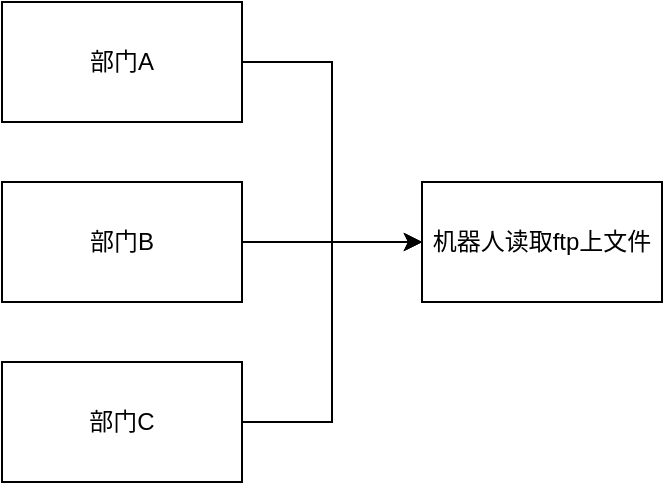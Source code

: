 <mxfile version="21.0.6" type="github">
  <diagram name="第 1 页" id="OO-Optd6g2HfAG82itDb">
    <mxGraphModel dx="1462" dy="901" grid="1" gridSize="10" guides="1" tooltips="1" connect="1" arrows="1" fold="1" page="1" pageScale="1" pageWidth="827" pageHeight="1169" math="0" shadow="0">
      <root>
        <mxCell id="0" />
        <mxCell id="1" parent="0" />
        <mxCell id="pAe3NpSyUs_MQzeOcdK5-5" style="edgeStyle=orthogonalEdgeStyle;rounded=0;orthogonalLoop=1;jettySize=auto;html=1;exitX=1;exitY=0.5;exitDx=0;exitDy=0;entryX=0;entryY=0.5;entryDx=0;entryDy=0;" edge="1" parent="1" source="pAe3NpSyUs_MQzeOcdK5-1" target="pAe3NpSyUs_MQzeOcdK5-4">
          <mxGeometry relative="1" as="geometry" />
        </mxCell>
        <mxCell id="pAe3NpSyUs_MQzeOcdK5-1" value="部门A" style="rounded=0;whiteSpace=wrap;html=1;" vertex="1" parent="1">
          <mxGeometry x="40" y="150" width="120" height="60" as="geometry" />
        </mxCell>
        <mxCell id="pAe3NpSyUs_MQzeOcdK5-6" style="edgeStyle=orthogonalEdgeStyle;rounded=0;orthogonalLoop=1;jettySize=auto;html=1;exitX=1;exitY=0.5;exitDx=0;exitDy=0;" edge="1" parent="1" source="pAe3NpSyUs_MQzeOcdK5-2">
          <mxGeometry relative="1" as="geometry">
            <mxPoint x="250" y="270" as="targetPoint" />
          </mxGeometry>
        </mxCell>
        <mxCell id="pAe3NpSyUs_MQzeOcdK5-2" value="部门B" style="rounded=0;whiteSpace=wrap;html=1;" vertex="1" parent="1">
          <mxGeometry x="40" y="240" width="120" height="60" as="geometry" />
        </mxCell>
        <mxCell id="pAe3NpSyUs_MQzeOcdK5-8" style="edgeStyle=orthogonalEdgeStyle;rounded=0;orthogonalLoop=1;jettySize=auto;html=1;exitX=1;exitY=0.5;exitDx=0;exitDy=0;entryX=0;entryY=0.5;entryDx=0;entryDy=0;" edge="1" parent="1" source="pAe3NpSyUs_MQzeOcdK5-3" target="pAe3NpSyUs_MQzeOcdK5-4">
          <mxGeometry relative="1" as="geometry" />
        </mxCell>
        <mxCell id="pAe3NpSyUs_MQzeOcdK5-3" value="部门C" style="rounded=0;whiteSpace=wrap;html=1;" vertex="1" parent="1">
          <mxGeometry x="40" y="330" width="120" height="60" as="geometry" />
        </mxCell>
        <mxCell id="pAe3NpSyUs_MQzeOcdK5-4" value="机器人读取ftp上文件" style="rounded=0;whiteSpace=wrap;html=1;" vertex="1" parent="1">
          <mxGeometry x="250" y="240" width="120" height="60" as="geometry" />
        </mxCell>
      </root>
    </mxGraphModel>
  </diagram>
</mxfile>
